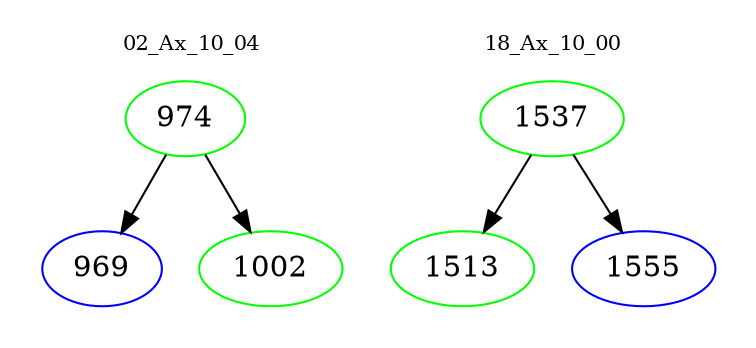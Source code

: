 digraph{
subgraph cluster_0 {
color = white
label = "02_Ax_10_04";
fontsize=10;
T0_974 [label="974", color="green"]
T0_974 -> T0_969 [color="black"]
T0_969 [label="969", color="blue"]
T0_974 -> T0_1002 [color="black"]
T0_1002 [label="1002", color="green"]
}
subgraph cluster_1 {
color = white
label = "18_Ax_10_00";
fontsize=10;
T1_1537 [label="1537", color="green"]
T1_1537 -> T1_1513 [color="black"]
T1_1513 [label="1513", color="green"]
T1_1537 -> T1_1555 [color="black"]
T1_1555 [label="1555", color="blue"]
}
}
